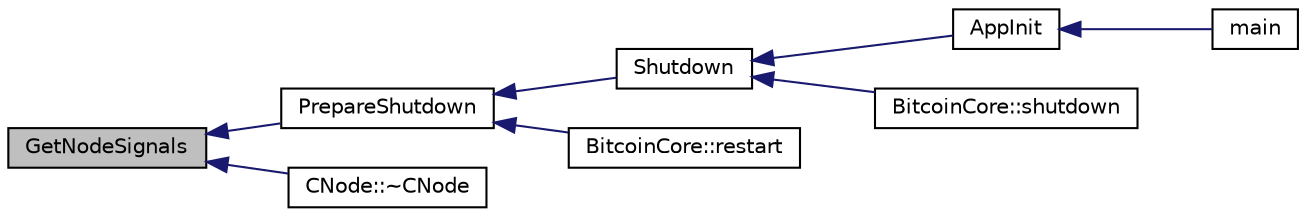 digraph "GetNodeSignals"
{
  edge [fontname="Helvetica",fontsize="10",labelfontname="Helvetica",labelfontsize="10"];
  node [fontname="Helvetica",fontsize="10",shape=record];
  rankdir="LR";
  Node159 [label="GetNodeSignals",height=0.2,width=0.4,color="black", fillcolor="grey75", style="filled", fontcolor="black"];
  Node159 -> Node160 [dir="back",color="midnightblue",fontsize="10",style="solid",fontname="Helvetica"];
  Node160 [label="PrepareShutdown",height=0.2,width=0.4,color="black", fillcolor="white", style="filled",URL="$init_8h.html#a5cb3db83cb0ba2e421f651a1ee1f2cfe",tooltip="Preparing steps before shutting down or restarting the wallet. "];
  Node160 -> Node161 [dir="back",color="midnightblue",fontsize="10",style="solid",fontname="Helvetica"];
  Node161 [label="Shutdown",height=0.2,width=0.4,color="black", fillcolor="white", style="filled",URL="$init_8h.html#ac5f038c2b480cf9ef5e19e3eba8dbaf9",tooltip="Shutdown is split into 2 parts: Part 1: shut down everything but the main wallet instance (done in Pr..."];
  Node161 -> Node162 [dir="back",color="midnightblue",fontsize="10",style="solid",fontname="Helvetica"];
  Node162 [label="AppInit",height=0.2,width=0.4,color="black", fillcolor="white", style="filled",URL="$divid_8cpp.html#ac59316b767e6984e1285f0531275286b"];
  Node162 -> Node163 [dir="back",color="midnightblue",fontsize="10",style="solid",fontname="Helvetica"];
  Node163 [label="main",height=0.2,width=0.4,color="black", fillcolor="white", style="filled",URL="$divid_8cpp.html#a0ddf1224851353fc92bfbff6f499fa97"];
  Node161 -> Node164 [dir="back",color="midnightblue",fontsize="10",style="solid",fontname="Helvetica"];
  Node164 [label="BitcoinCore::shutdown",height=0.2,width=0.4,color="black", fillcolor="white", style="filled",URL="$class_bitcoin_core.html#a94f3f4622ba698e321f3a2e0e686129f"];
  Node160 -> Node165 [dir="back",color="midnightblue",fontsize="10",style="solid",fontname="Helvetica"];
  Node165 [label="BitcoinCore::restart",height=0.2,width=0.4,color="black", fillcolor="white", style="filled",URL="$class_bitcoin_core.html#ac2271844c89ebc4c611e7617ce6202e3"];
  Node159 -> Node166 [dir="back",color="midnightblue",fontsize="10",style="solid",fontname="Helvetica"];
  Node166 [label="CNode::~CNode",height=0.2,width=0.4,color="black", fillcolor="white", style="filled",URL="$class_c_node.html#ac9b30cb93e91a48dacc58821abfc44f0"];
}
